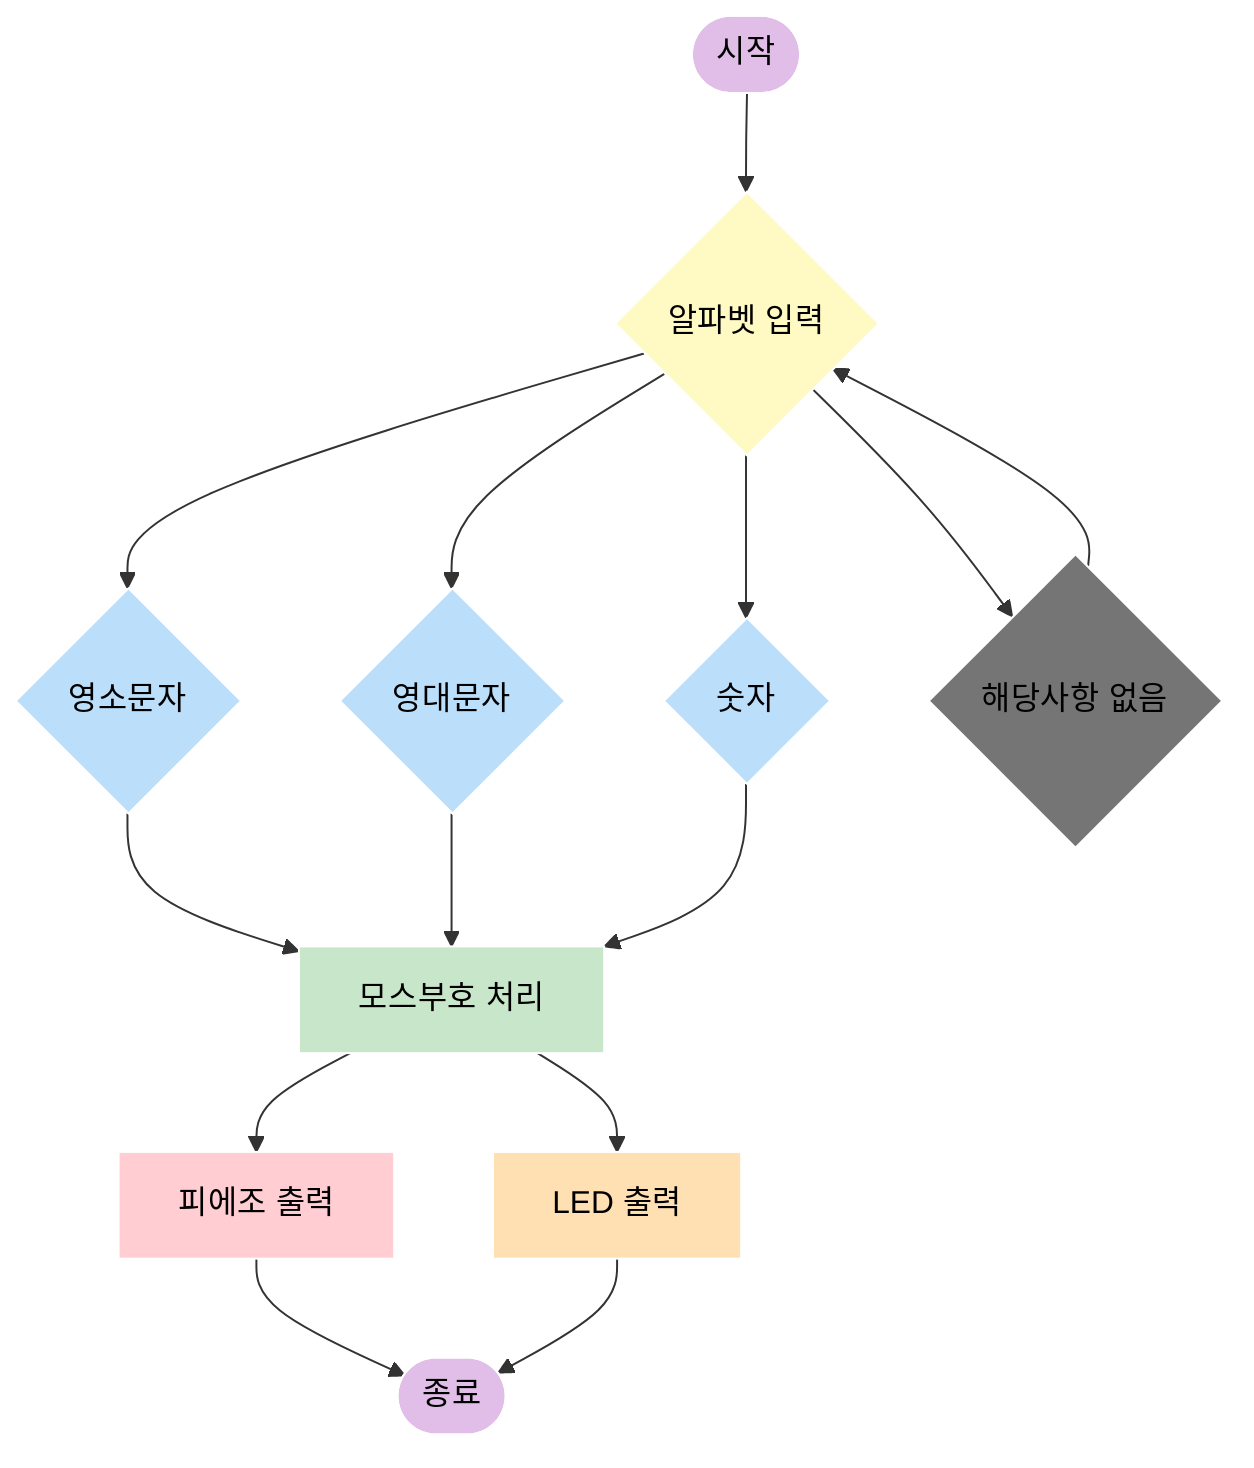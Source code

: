 flowchart TD
    A(["시작"]) --> B{"알파벳 입력"}
    B --> C1{"영소문자"} & C2{"영대문자"} & C3{"숫자"} & C4{"해당사항 없음"}
    C1 --> D["모스부호 처리"]
    C2 --> D
    C3 --> D
    C4 --> B
    D --> F1["피에조 출력"] & F2["LED 출력"]
    F1 --> G(["종료"])
    F2 --> G
    style A color:#000000, stroke:#FFFFFF,fill:#E1BEE7
    style B color:#000000, stroke:#FFFFFF, fill:#FFF9C4
    style C1 color:#000000, stroke:#FFFFFF, fill:#BBDEFB
    style C2 color:#000000, stroke:#FFFFFF, fill:#BBDEFB
    style C3 color:#000000, stroke:#FFFFFF, fill:#BBDEFB
    style C4 color:#000000, stroke:#FFFFFF,fill:#757575
    style D color:#000000, stroke:#FFFFFF, fill:#C8E6C9
    style F1 color:#000000, stroke:#FFFFFF,fill:#FFCDD2
    style F2 color:#000000, stroke:#FFFFFF,fill:#FFE0B2
    style G color:#000000, stroke:#FFFFFF,fill:#E1BEE7